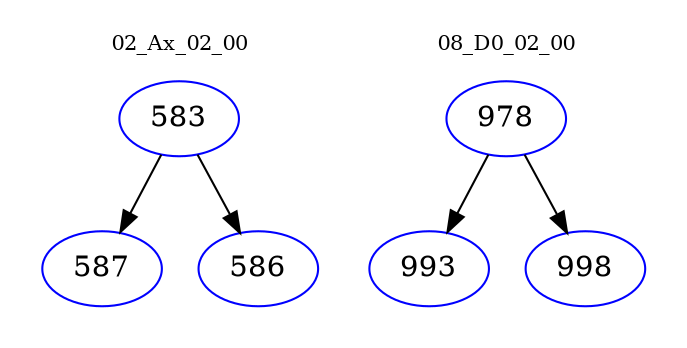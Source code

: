 digraph{
subgraph cluster_0 {
color = white
label = "02_Ax_02_00";
fontsize=10;
T0_583 [label="583", color="blue"]
T0_583 -> T0_587 [color="black"]
T0_587 [label="587", color="blue"]
T0_583 -> T0_586 [color="black"]
T0_586 [label="586", color="blue"]
}
subgraph cluster_1 {
color = white
label = "08_D0_02_00";
fontsize=10;
T1_978 [label="978", color="blue"]
T1_978 -> T1_993 [color="black"]
T1_993 [label="993", color="blue"]
T1_978 -> T1_998 [color="black"]
T1_998 [label="998", color="blue"]
}
}
